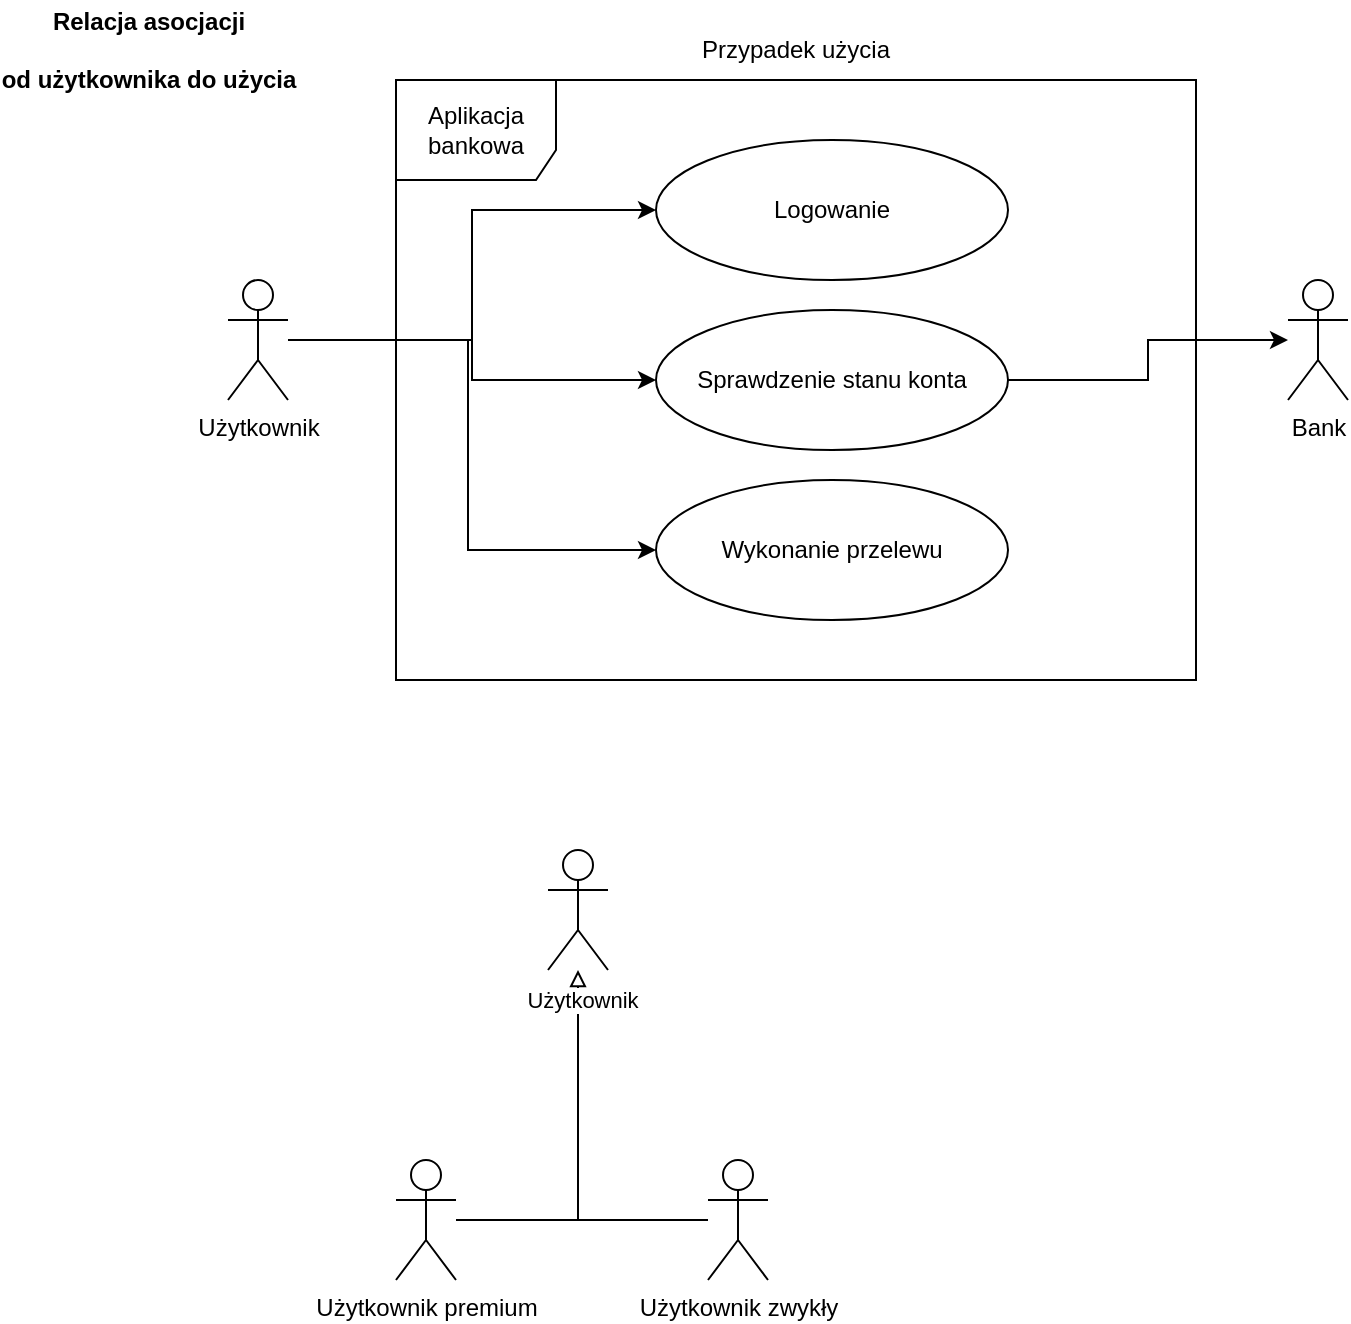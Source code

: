 <mxfile version="21.0.6" type="github">
  <diagram name="Strona-1" id="iJ3FG2ieWEMXrqhRGDg2">
    <mxGraphModel dx="875" dy="451" grid="1" gridSize="10" guides="1" tooltips="1" connect="1" arrows="1" fold="1" page="1" pageScale="1" pageWidth="827" pageHeight="1169" math="0" shadow="0">
      <root>
        <mxCell id="0" />
        <mxCell id="1" parent="0" />
        <mxCell id="mueNkYBhxb86UfMTgewg-1" value="Przypadek użycia" style="text;html=1;strokeColor=none;fillColor=none;align=center;verticalAlign=middle;whiteSpace=wrap;rounded=0;" vertex="1" parent="1">
          <mxGeometry x="354" y="100" width="120" height="50" as="geometry" />
        </mxCell>
        <mxCell id="mueNkYBhxb86UfMTgewg-4" value="Aplikacja bankowa" style="shape=umlFrame;whiteSpace=wrap;html=1;pointerEvents=0;width=80;height=50;" vertex="1" parent="1">
          <mxGeometry x="214" y="140" width="400" height="300" as="geometry" />
        </mxCell>
        <mxCell id="mueNkYBhxb86UfMTgewg-5" value="Logowanie" style="ellipse;whiteSpace=wrap;html=1;" vertex="1" parent="1">
          <mxGeometry x="344" y="170" width="176" height="70" as="geometry" />
        </mxCell>
        <mxCell id="mueNkYBhxb86UfMTgewg-18" style="edgeStyle=orthogonalEdgeStyle;rounded=0;orthogonalLoop=1;jettySize=auto;html=1;" edge="1" parent="1" source="mueNkYBhxb86UfMTgewg-6" target="mueNkYBhxb86UfMTgewg-9">
          <mxGeometry relative="1" as="geometry" />
        </mxCell>
        <mxCell id="mueNkYBhxb86UfMTgewg-6" value="Sprawdzenie stanu konta" style="ellipse;whiteSpace=wrap;html=1;" vertex="1" parent="1">
          <mxGeometry x="344" y="255" width="176" height="70" as="geometry" />
        </mxCell>
        <mxCell id="mueNkYBhxb86UfMTgewg-7" value="Wykonanie przelewu" style="ellipse;whiteSpace=wrap;html=1;" vertex="1" parent="1">
          <mxGeometry x="344" y="340" width="176" height="70" as="geometry" />
        </mxCell>
        <mxCell id="mueNkYBhxb86UfMTgewg-14" style="edgeStyle=orthogonalEdgeStyle;rounded=0;orthogonalLoop=1;jettySize=auto;html=1;" edge="1" parent="1" source="mueNkYBhxb86UfMTgewg-8" target="mueNkYBhxb86UfMTgewg-5">
          <mxGeometry relative="1" as="geometry">
            <Array as="points">
              <mxPoint x="252" y="270" />
              <mxPoint x="252" y="205" />
            </Array>
          </mxGeometry>
        </mxCell>
        <mxCell id="mueNkYBhxb86UfMTgewg-15" style="edgeStyle=orthogonalEdgeStyle;rounded=0;orthogonalLoop=1;jettySize=auto;html=1;" edge="1" parent="1" source="mueNkYBhxb86UfMTgewg-8" target="mueNkYBhxb86UfMTgewg-6">
          <mxGeometry relative="1" as="geometry" />
        </mxCell>
        <mxCell id="mueNkYBhxb86UfMTgewg-16" style="edgeStyle=orthogonalEdgeStyle;rounded=0;orthogonalLoop=1;jettySize=auto;html=1;" edge="1" parent="1" source="mueNkYBhxb86UfMTgewg-8" target="mueNkYBhxb86UfMTgewg-7">
          <mxGeometry relative="1" as="geometry">
            <Array as="points">
              <mxPoint x="250" y="270" />
              <mxPoint x="250" y="375" />
            </Array>
          </mxGeometry>
        </mxCell>
        <mxCell id="mueNkYBhxb86UfMTgewg-8" value="Użytkownik" style="shape=umlActor;verticalLabelPosition=bottom;verticalAlign=top;html=1;" vertex="1" parent="1">
          <mxGeometry x="130" y="240" width="30" height="60" as="geometry" />
        </mxCell>
        <mxCell id="mueNkYBhxb86UfMTgewg-9" value="Bank" style="shape=umlActor;verticalLabelPosition=bottom;verticalAlign=top;html=1;" vertex="1" parent="1">
          <mxGeometry x="660" y="240" width="30" height="60" as="geometry" />
        </mxCell>
        <mxCell id="mueNkYBhxb86UfMTgewg-17" value="Relacja asocjacji&lt;br&gt;&lt;br&gt;od użytkownika do użycia" style="text;align=center;fontStyle=1;verticalAlign=middle;spacingLeft=3;spacingRight=3;strokeColor=none;rotatable=0;points=[[0,0.5],[1,0.5]];portConstraint=eastwest;html=1;" vertex="1" parent="1">
          <mxGeometry x="50" y="112" width="80" height="26" as="geometry" />
        </mxCell>
        <mxCell id="mueNkYBhxb86UfMTgewg-19" value="Actor" style="shape=umlActor;verticalLabelPosition=bottom;verticalAlign=top;html=1;" vertex="1" parent="1">
          <mxGeometry x="290" y="525" width="30" height="60" as="geometry" />
        </mxCell>
        <mxCell id="mueNkYBhxb86UfMTgewg-23" style="edgeStyle=orthogonalEdgeStyle;rounded=0;orthogonalLoop=1;jettySize=auto;html=1;endArrow=block;endFill=0;" edge="1" parent="1" source="mueNkYBhxb86UfMTgewg-20" target="mueNkYBhxb86UfMTgewg-19">
          <mxGeometry relative="1" as="geometry" />
        </mxCell>
        <mxCell id="mueNkYBhxb86UfMTgewg-26" value="Użytkownik" style="edgeLabel;html=1;align=center;verticalAlign=middle;resizable=0;points=[];" vertex="1" connectable="0" parent="mueNkYBhxb86UfMTgewg-23">
          <mxGeometry x="0.839" y="-2" relative="1" as="geometry">
            <mxPoint as="offset" />
          </mxGeometry>
        </mxCell>
        <mxCell id="mueNkYBhxb86UfMTgewg-20" value="Użytkownik premium" style="shape=umlActor;verticalLabelPosition=bottom;verticalAlign=top;html=1;" vertex="1" parent="1">
          <mxGeometry x="214" y="680" width="30" height="60" as="geometry" />
        </mxCell>
        <mxCell id="mueNkYBhxb86UfMTgewg-24" style="edgeStyle=orthogonalEdgeStyle;rounded=0;orthogonalLoop=1;jettySize=auto;html=1;startArrow=none;startFill=0;endArrow=none;endFill=0;" edge="1" parent="1" source="mueNkYBhxb86UfMTgewg-21">
          <mxGeometry relative="1" as="geometry">
            <mxPoint x="290" y="710" as="targetPoint" />
          </mxGeometry>
        </mxCell>
        <mxCell id="mueNkYBhxb86UfMTgewg-21" value="Użytkownik zwykły" style="shape=umlActor;verticalLabelPosition=bottom;verticalAlign=top;html=1;" vertex="1" parent="1">
          <mxGeometry x="370" y="680" width="30" height="60" as="geometry" />
        </mxCell>
      </root>
    </mxGraphModel>
  </diagram>
</mxfile>
